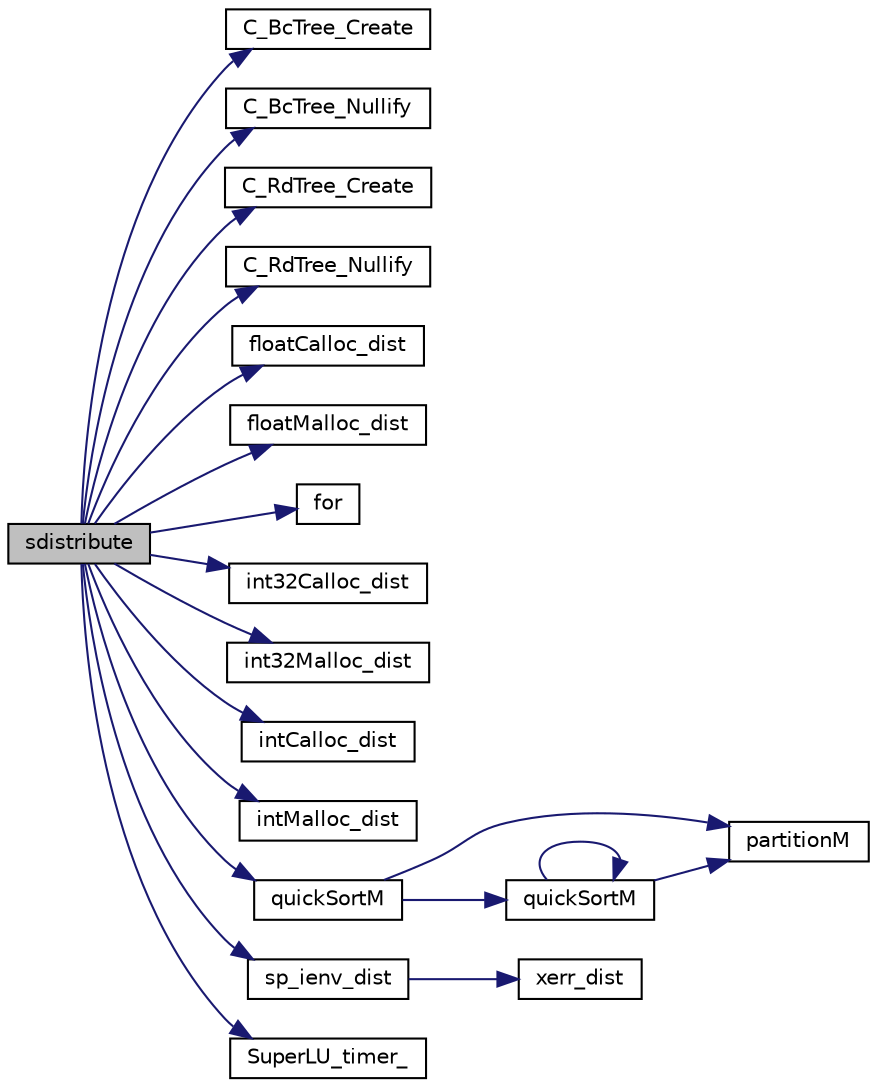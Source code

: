 digraph "sdistribute"
{
 // LATEX_PDF_SIZE
  edge [fontname="Helvetica",fontsize="10",labelfontname="Helvetica",labelfontsize="10"];
  node [fontname="Helvetica",fontsize="10",shape=record];
  rankdir="LR";
  Node1 [label="sdistribute",height=0.2,width=0.4,color="black", fillcolor="grey75", style="filled", fontcolor="black",tooltip=" "];
  Node1 -> Node2 [color="midnightblue",fontsize="10",style="solid",fontname="Helvetica"];
  Node2 [label="C_BcTree_Create",height=0.2,width=0.4,color="black", fillcolor="white", style="filled",URL="$comm__tree_8c.html#a5acc4f3f6a097537310d16527a3681cd",tooltip=" "];
  Node1 -> Node3 [color="midnightblue",fontsize="10",style="solid",fontname="Helvetica"];
  Node3 [label="C_BcTree_Nullify",height=0.2,width=0.4,color="black", fillcolor="white", style="filled",URL="$comm__tree_8c.html#a22c516b7b71fe45e5ec4693dda62438e",tooltip=" "];
  Node1 -> Node4 [color="midnightblue",fontsize="10",style="solid",fontname="Helvetica"];
  Node4 [label="C_RdTree_Create",height=0.2,width=0.4,color="black", fillcolor="white", style="filled",URL="$comm__tree_8c.html#adc9605103f946128789be84579c7b995",tooltip=" "];
  Node1 -> Node5 [color="midnightblue",fontsize="10",style="solid",fontname="Helvetica"];
  Node5 [label="C_RdTree_Nullify",height=0.2,width=0.4,color="black", fillcolor="white", style="filled",URL="$comm__tree_8c.html#ac36ef85829786cb5402b8b220573173c",tooltip=" "];
  Node1 -> Node6 [color="midnightblue",fontsize="10",style="solid",fontname="Helvetica"];
  Node6 [label="floatCalloc_dist",height=0.2,width=0.4,color="black", fillcolor="white", style="filled",URL="$smemory__dist_8c.html#a985a8c66b20b90d25c0f87170d2ce7c5",tooltip=" "];
  Node1 -> Node7 [color="midnightblue",fontsize="10",style="solid",fontname="Helvetica"];
  Node7 [label="floatMalloc_dist",height=0.2,width=0.4,color="black", fillcolor="white", style="filled",URL="$smemory__dist_8c.html#a331357a595befa771bac9d583c0eb8f4",tooltip=" "];
  Node1 -> Node8 [color="midnightblue",fontsize="10",style="solid",fontname="Helvetica"];
  Node8 [label="for",height=0.2,width=0.4,color="black", fillcolor="white", style="filled",URL="$dutil__dist_8c.html#a1fa3106fcf315ec2c58c319e589230cd",tooltip=" "];
  Node1 -> Node9 [color="midnightblue",fontsize="10",style="solid",fontname="Helvetica"];
  Node9 [label="int32Calloc_dist",height=0.2,width=0.4,color="black", fillcolor="white", style="filled",URL="$memory_8c.html#af1ccb3018004120a36f4057e225a12de",tooltip=" "];
  Node1 -> Node10 [color="midnightblue",fontsize="10",style="solid",fontname="Helvetica"];
  Node10 [label="int32Malloc_dist",height=0.2,width=0.4,color="black", fillcolor="white", style="filled",URL="$memory_8c.html#ad6490fb0726f82e7c2db3b2d885e5ede",tooltip=" "];
  Node1 -> Node11 [color="midnightblue",fontsize="10",style="solid",fontname="Helvetica"];
  Node11 [label="intCalloc_dist",height=0.2,width=0.4,color="black", fillcolor="white", style="filled",URL="$memory_8c.html#a6fd91c6883ea8ea94e0ece298e0e46b6",tooltip=" "];
  Node1 -> Node12 [color="midnightblue",fontsize="10",style="solid",fontname="Helvetica"];
  Node12 [label="intMalloc_dist",height=0.2,width=0.4,color="black", fillcolor="white", style="filled",URL="$memory_8c.html#a2c2df35072e313373438cccdb98b885c",tooltip=" "];
  Node1 -> Node13 [color="midnightblue",fontsize="10",style="solid",fontname="Helvetica"];
  Node13 [label="quickSortM",height=0.2,width=0.4,color="black", fillcolor="white", style="filled",URL="$superlu__defs_8h.html#ad4f20e203d32759341e86bd6e1f5afdf",tooltip=" "];
  Node13 -> Node14 [color="midnightblue",fontsize="10",style="solid",fontname="Helvetica"];
  Node14 [label="partitionM",height=0.2,width=0.4,color="black", fillcolor="white", style="filled",URL="$util_8c.html#a92a9d6608516a1c33cb3eaa1f94ee311",tooltip=" "];
  Node13 -> Node15 [color="midnightblue",fontsize="10",style="solid",fontname="Helvetica"];
  Node15 [label="quickSortM",height=0.2,width=0.4,color="black", fillcolor="white", style="filled",URL="$util_8c.html#a8c9a5251814c400bff050819307e9c4d",tooltip=" "];
  Node15 -> Node14 [color="midnightblue",fontsize="10",style="solid",fontname="Helvetica"];
  Node15 -> Node15 [color="midnightblue",fontsize="10",style="solid",fontname="Helvetica"];
  Node1 -> Node16 [color="midnightblue",fontsize="10",style="solid",fontname="Helvetica"];
  Node16 [label="sp_ienv_dist",height=0.2,width=0.4,color="black", fillcolor="white", style="filled",URL="$SRC_2sp__ienv_8c.html#a004725eb174f73ba121db829451a8e8c",tooltip=" "];
  Node16 -> Node17 [color="midnightblue",fontsize="10",style="solid",fontname="Helvetica"];
  Node17 [label="xerr_dist",height=0.2,width=0.4,color="black", fillcolor="white", style="filled",URL="$superlu__defs_8h.html#a0d728f1da812b1373a0e58ff81f6a711",tooltip=" "];
  Node1 -> Node18 [color="midnightblue",fontsize="10",style="solid",fontname="Helvetica"];
  Node18 [label="SuperLU_timer_",height=0.2,width=0.4,color="black", fillcolor="white", style="filled",URL="$superlu__timer_8c.html#a0c6777573bbfe81917cd381e0090d355",tooltip=" "];
}
